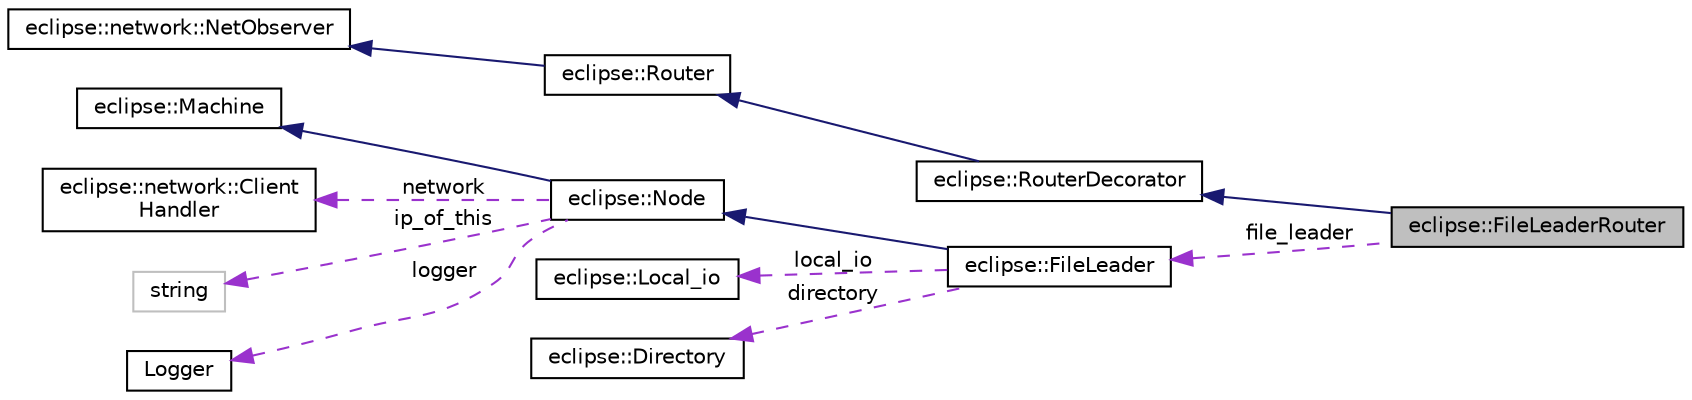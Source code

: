 digraph "eclipse::FileLeaderRouter"
{
  edge [fontname="Helvetica",fontsize="10",labelfontname="Helvetica",labelfontsize="10"];
  node [fontname="Helvetica",fontsize="10",shape=record];
  rankdir="LR";
  Node1 [label="eclipse::FileLeaderRouter",height=0.2,width=0.4,color="black", fillcolor="grey75", style="filled" fontcolor="black"];
  Node2 -> Node1 [dir="back",color="midnightblue",fontsize="10",style="solid",fontname="Helvetica"];
  Node2 [label="eclipse::RouterDecorator",height=0.2,width=0.4,color="black", fillcolor="white", style="filled",URL="$classeclipse_1_1RouterDecorator.html"];
  Node3 -> Node2 [dir="back",color="midnightblue",fontsize="10",style="solid",fontname="Helvetica"];
  Node3 [label="eclipse::Router",height=0.2,width=0.4,color="black", fillcolor="white", style="filled",URL="$classeclipse_1_1Router.html"];
  Node4 -> Node3 [dir="back",color="midnightblue",fontsize="10",style="solid",fontname="Helvetica"];
  Node4 [label="eclipse::network::NetObserver",height=0.2,width=0.4,color="black", fillcolor="white", style="filled",URL="$structeclipse_1_1network_1_1NetObserver.html"];
  Node5 -> Node1 [dir="back",color="darkorchid3",fontsize="10",style="dashed",label=" file_leader" ,fontname="Helvetica"];
  Node5 [label="eclipse::FileLeader",height=0.2,width=0.4,color="black", fillcolor="white", style="filled",URL="$classeclipse_1_1FileLeader.html"];
  Node6 -> Node5 [dir="back",color="midnightblue",fontsize="10",style="solid",fontname="Helvetica"];
  Node6 [label="eclipse::Node",height=0.2,width=0.4,color="black", fillcolor="white", style="filled",URL="$classeclipse_1_1Node.html"];
  Node7 -> Node6 [dir="back",color="midnightblue",fontsize="10",style="solid",fontname="Helvetica"];
  Node7 [label="eclipse::Machine",height=0.2,width=0.4,color="black", fillcolor="white", style="filled",URL="$classeclipse_1_1Machine.html"];
  Node8 -> Node6 [dir="back",color="darkorchid3",fontsize="10",style="dashed",label=" network" ,fontname="Helvetica"];
  Node8 [label="eclipse::network::Client\lHandler",height=0.2,width=0.4,color="black", fillcolor="white", style="filled",URL="$classeclipse_1_1network_1_1ClientHandler.html"];
  Node9 -> Node6 [dir="back",color="darkorchid3",fontsize="10",style="dashed",label=" ip_of_this" ,fontname="Helvetica"];
  Node9 [label="string",height=0.2,width=0.4,color="grey75", fillcolor="white", style="filled"];
  Node10 -> Node6 [dir="back",color="darkorchid3",fontsize="10",style="dashed",label=" logger" ,fontname="Helvetica"];
  Node10 [label="Logger",height=0.2,width=0.4,color="black", fillcolor="white", style="filled",URL="$classLogger.html"];
  Node11 -> Node5 [dir="back",color="darkorchid3",fontsize="10",style="dashed",label=" local_io" ,fontname="Helvetica"];
  Node11 [label="eclipse::Local_io",height=0.2,width=0.4,color="black", fillcolor="white", style="filled",URL="$classeclipse_1_1Local__io.html",tooltip="Represents the local disk. "];
  Node12 -> Node5 [dir="back",color="darkorchid3",fontsize="10",style="dashed",label=" directory" ,fontname="Helvetica"];
  Node12 [label="eclipse::Directory",height=0.2,width=0.4,color="black", fillcolor="white", style="filled",URL="$classeclipse_1_1Directory.html"];
}
